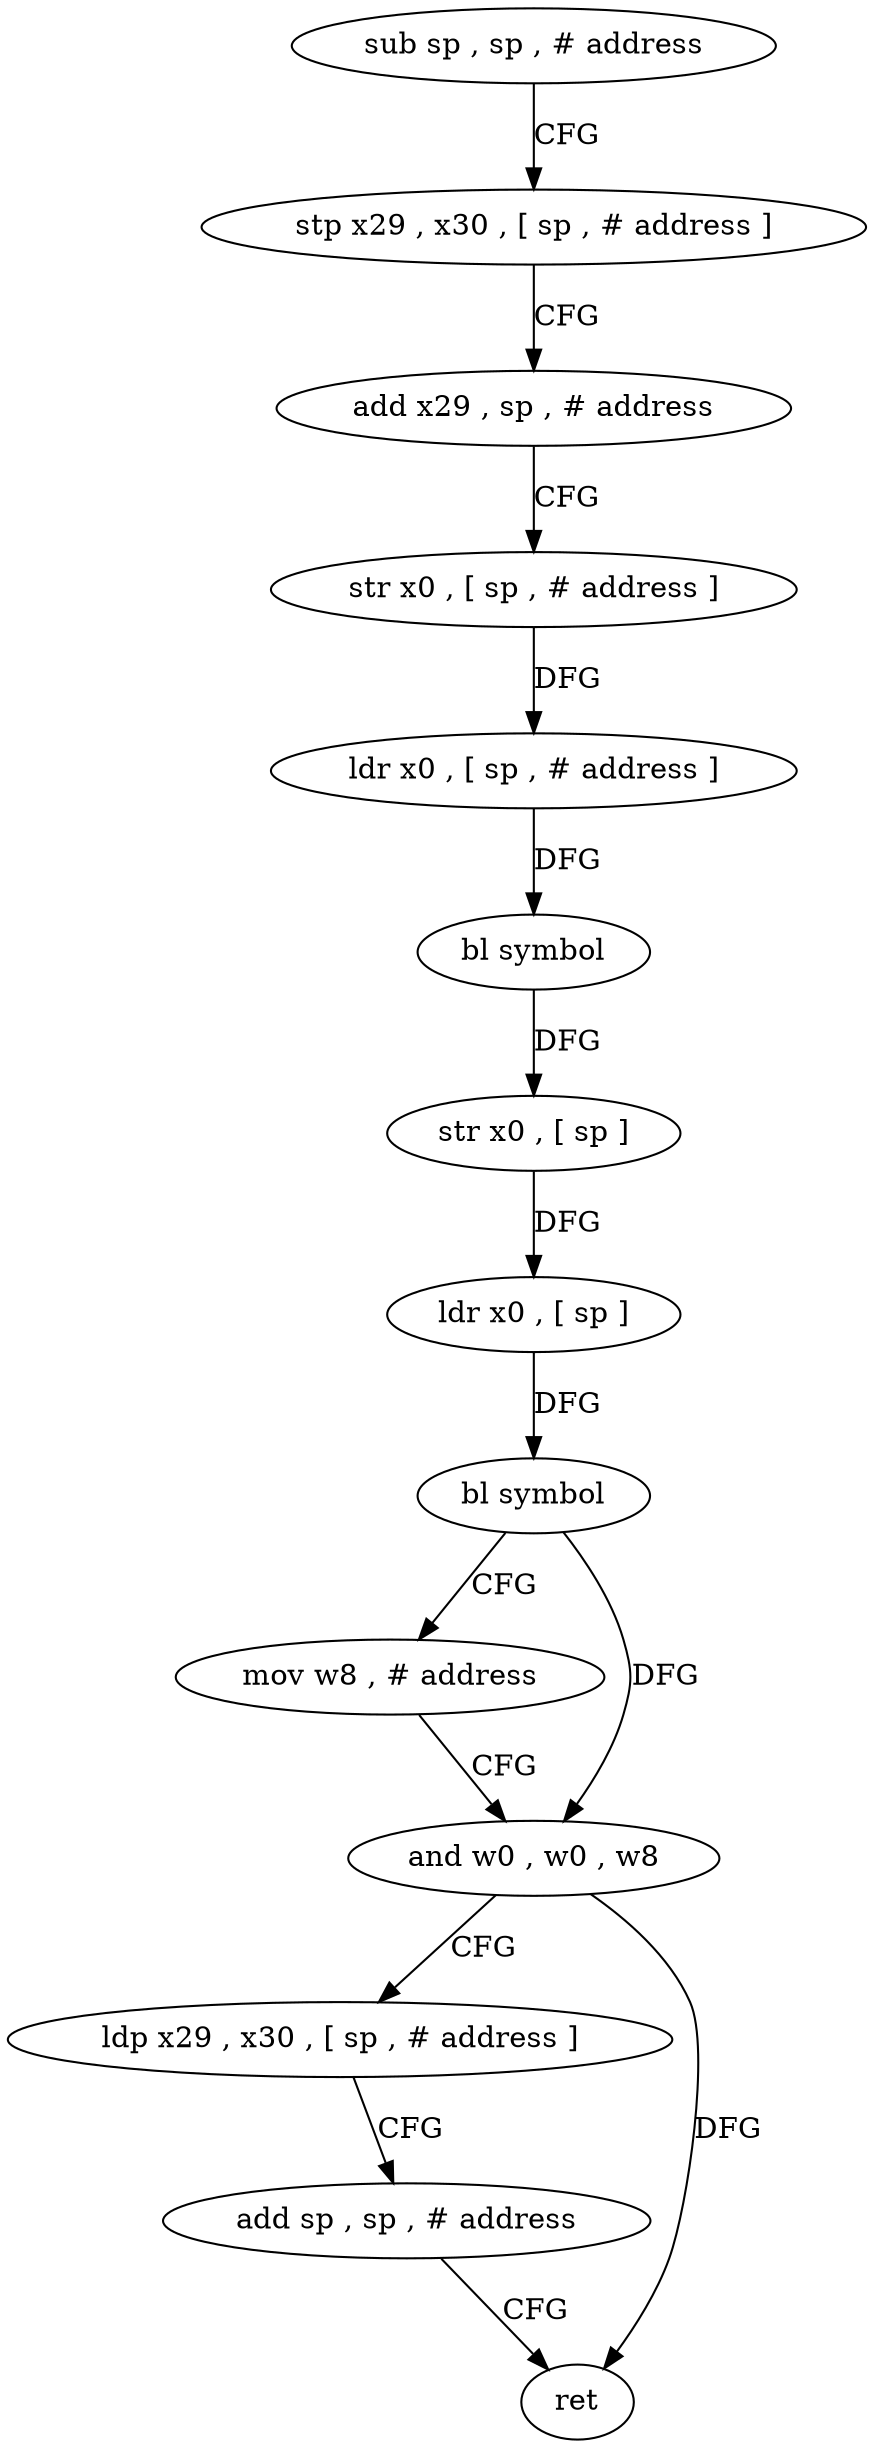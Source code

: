digraph "func" {
"4236428" [label = "sub sp , sp , # address" ]
"4236432" [label = "stp x29 , x30 , [ sp , # address ]" ]
"4236436" [label = "add x29 , sp , # address" ]
"4236440" [label = "str x0 , [ sp , # address ]" ]
"4236444" [label = "ldr x0 , [ sp , # address ]" ]
"4236448" [label = "bl symbol" ]
"4236452" [label = "str x0 , [ sp ]" ]
"4236456" [label = "ldr x0 , [ sp ]" ]
"4236460" [label = "bl symbol" ]
"4236464" [label = "mov w8 , # address" ]
"4236468" [label = "and w0 , w0 , w8" ]
"4236472" [label = "ldp x29 , x30 , [ sp , # address ]" ]
"4236476" [label = "add sp , sp , # address" ]
"4236480" [label = "ret" ]
"4236428" -> "4236432" [ label = "CFG" ]
"4236432" -> "4236436" [ label = "CFG" ]
"4236436" -> "4236440" [ label = "CFG" ]
"4236440" -> "4236444" [ label = "DFG" ]
"4236444" -> "4236448" [ label = "DFG" ]
"4236448" -> "4236452" [ label = "DFG" ]
"4236452" -> "4236456" [ label = "DFG" ]
"4236456" -> "4236460" [ label = "DFG" ]
"4236460" -> "4236464" [ label = "CFG" ]
"4236460" -> "4236468" [ label = "DFG" ]
"4236464" -> "4236468" [ label = "CFG" ]
"4236468" -> "4236472" [ label = "CFG" ]
"4236468" -> "4236480" [ label = "DFG" ]
"4236472" -> "4236476" [ label = "CFG" ]
"4236476" -> "4236480" [ label = "CFG" ]
}

